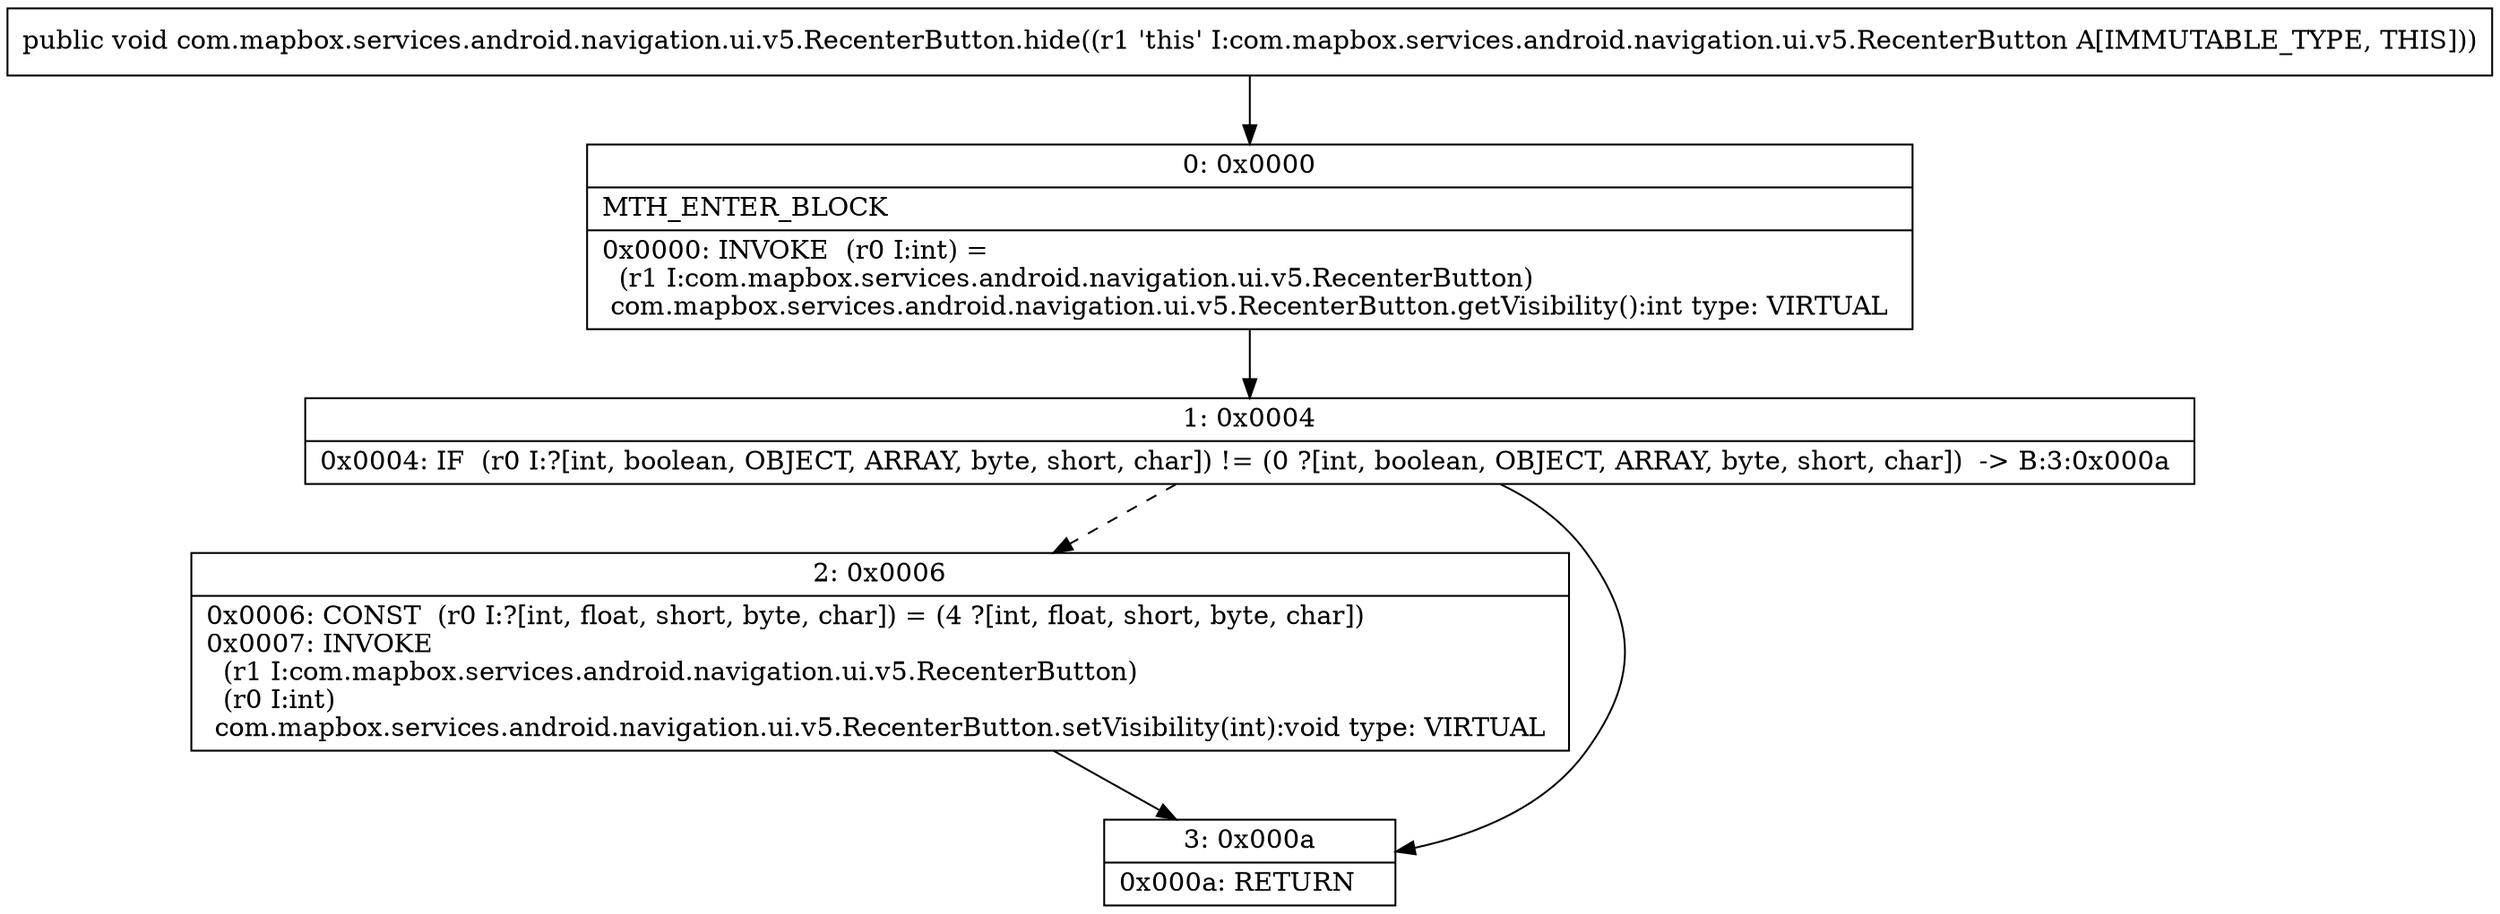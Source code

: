 digraph "CFG forcom.mapbox.services.android.navigation.ui.v5.RecenterButton.hide()V" {
Node_0 [shape=record,label="{0\:\ 0x0000|MTH_ENTER_BLOCK\l|0x0000: INVOKE  (r0 I:int) = \l  (r1 I:com.mapbox.services.android.navigation.ui.v5.RecenterButton)\l com.mapbox.services.android.navigation.ui.v5.RecenterButton.getVisibility():int type: VIRTUAL \l}"];
Node_1 [shape=record,label="{1\:\ 0x0004|0x0004: IF  (r0 I:?[int, boolean, OBJECT, ARRAY, byte, short, char]) != (0 ?[int, boolean, OBJECT, ARRAY, byte, short, char])  \-\> B:3:0x000a \l}"];
Node_2 [shape=record,label="{2\:\ 0x0006|0x0006: CONST  (r0 I:?[int, float, short, byte, char]) = (4 ?[int, float, short, byte, char]) \l0x0007: INVOKE  \l  (r1 I:com.mapbox.services.android.navigation.ui.v5.RecenterButton)\l  (r0 I:int)\l com.mapbox.services.android.navigation.ui.v5.RecenterButton.setVisibility(int):void type: VIRTUAL \l}"];
Node_3 [shape=record,label="{3\:\ 0x000a|0x000a: RETURN   \l}"];
MethodNode[shape=record,label="{public void com.mapbox.services.android.navigation.ui.v5.RecenterButton.hide((r1 'this' I:com.mapbox.services.android.navigation.ui.v5.RecenterButton A[IMMUTABLE_TYPE, THIS])) }"];
MethodNode -> Node_0;
Node_0 -> Node_1;
Node_1 -> Node_2[style=dashed];
Node_1 -> Node_3;
Node_2 -> Node_3;
}

